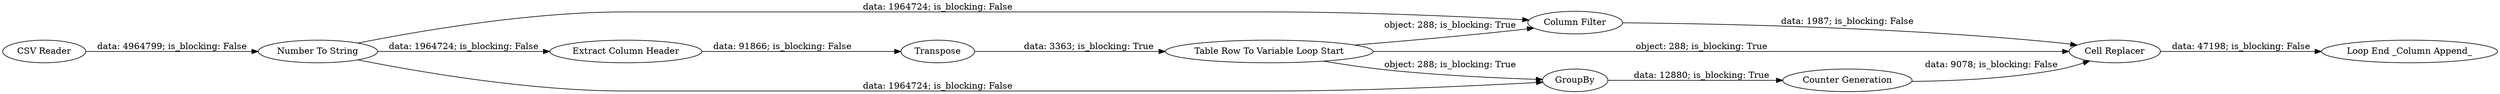digraph {
	"-8369719583325115980_25" [label="Cell Replacer"]
	"-8369719583325115980_1" [label="CSV Reader"]
	"-8369719583325115980_30" [label="Table Row To Variable Loop Start"]
	"-8369719583325115980_28" [label="Extract Column Header"]
	"-8369719583325115980_35" [label="Column Filter"]
	"-8369719583325115980_34" [label="Loop End _Column Append_"]
	"-8369719583325115980_15" [label="Number To String"]
	"-8369719583325115980_24" [label="Counter Generation"]
	"-8369719583325115980_20" [label=GroupBy]
	"-8369719583325115980_32" [label=Transpose]
	"-8369719583325115980_15" -> "-8369719583325115980_28" [label="data: 1964724; is_blocking: False"]
	"-8369719583325115980_15" -> "-8369719583325115980_35" [label="data: 1964724; is_blocking: False"]
	"-8369719583325115980_28" -> "-8369719583325115980_32" [label="data: 91866; is_blocking: False"]
	"-8369719583325115980_24" -> "-8369719583325115980_25" [label="data: 9078; is_blocking: False"]
	"-8369719583325115980_30" -> "-8369719583325115980_25" [label="object: 288; is_blocking: True"]
	"-8369719583325115980_30" -> "-8369719583325115980_20" [label="object: 288; is_blocking: True"]
	"-8369719583325115980_30" -> "-8369719583325115980_35" [label="object: 288; is_blocking: True"]
	"-8369719583325115980_35" -> "-8369719583325115980_25" [label="data: 1987; is_blocking: False"]
	"-8369719583325115980_15" -> "-8369719583325115980_20" [label="data: 1964724; is_blocking: False"]
	"-8369719583325115980_1" -> "-8369719583325115980_15" [label="data: 4964799; is_blocking: False"]
	"-8369719583325115980_20" -> "-8369719583325115980_24" [label="data: 12880; is_blocking: True"]
	"-8369719583325115980_32" -> "-8369719583325115980_30" [label="data: 3363; is_blocking: True"]
	"-8369719583325115980_25" -> "-8369719583325115980_34" [label="data: 47198; is_blocking: False"]
	rankdir=LR
}
